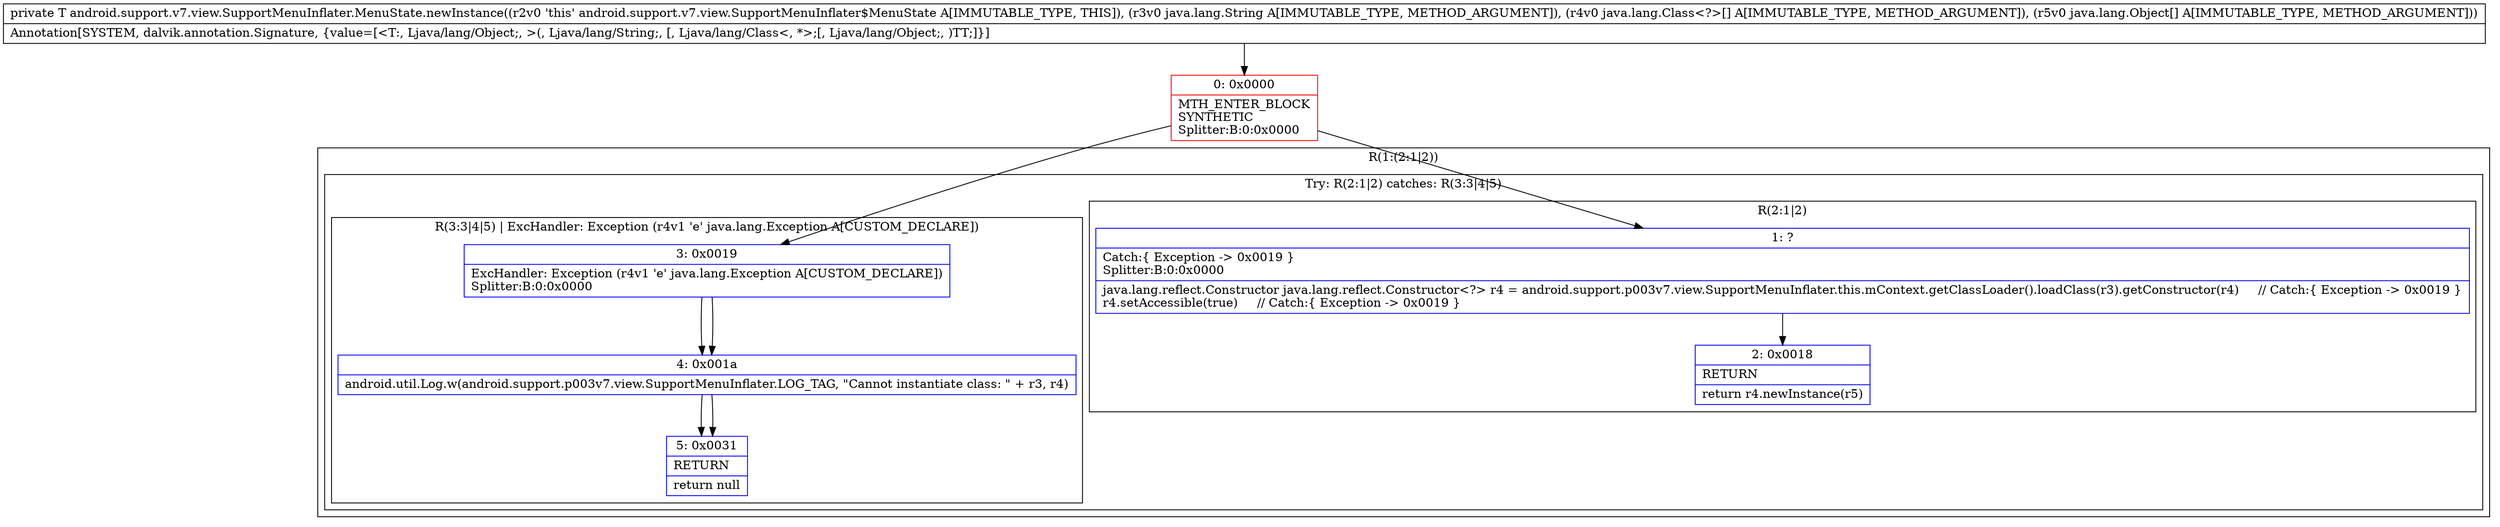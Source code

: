 digraph "CFG forandroid.support.v7.view.SupportMenuInflater.MenuState.newInstance(Ljava\/lang\/String;[Ljava\/lang\/Class;[Ljava\/lang\/Object;)Ljava\/lang\/Object;" {
subgraph cluster_Region_1844495890 {
label = "R(1:(2:1|2))";
node [shape=record,color=blue];
subgraph cluster_TryCatchRegion_1333735793 {
label = "Try: R(2:1|2) catches: R(3:3|4|5)";
node [shape=record,color=blue];
subgraph cluster_Region_1048480273 {
label = "R(2:1|2)";
node [shape=record,color=blue];
Node_1 [shape=record,label="{1\:\ ?|Catch:\{ Exception \-\> 0x0019 \}\lSplitter:B:0:0x0000\l|java.lang.reflect.Constructor java.lang.reflect.Constructor\<?\> r4 = android.support.p003v7.view.SupportMenuInflater.this.mContext.getClassLoader().loadClass(r3).getConstructor(r4)     \/\/ Catch:\{ Exception \-\> 0x0019 \}\lr4.setAccessible(true)     \/\/ Catch:\{ Exception \-\> 0x0019 \}\l}"];
Node_2 [shape=record,label="{2\:\ 0x0018|RETURN\l|return r4.newInstance(r5)\l}"];
}
subgraph cluster_Region_871927780 {
label = "R(3:3|4|5) | ExcHandler: Exception (r4v1 'e' java.lang.Exception A[CUSTOM_DECLARE])\l";
node [shape=record,color=blue];
Node_3 [shape=record,label="{3\:\ 0x0019|ExcHandler: Exception (r4v1 'e' java.lang.Exception A[CUSTOM_DECLARE])\lSplitter:B:0:0x0000\l}"];
Node_4 [shape=record,label="{4\:\ 0x001a|android.util.Log.w(android.support.p003v7.view.SupportMenuInflater.LOG_TAG, \"Cannot instantiate class: \" + r3, r4)\l}"];
Node_5 [shape=record,label="{5\:\ 0x0031|RETURN\l|return null\l}"];
}
}
}
subgraph cluster_Region_871927780 {
label = "R(3:3|4|5) | ExcHandler: Exception (r4v1 'e' java.lang.Exception A[CUSTOM_DECLARE])\l";
node [shape=record,color=blue];
Node_3 [shape=record,label="{3\:\ 0x0019|ExcHandler: Exception (r4v1 'e' java.lang.Exception A[CUSTOM_DECLARE])\lSplitter:B:0:0x0000\l}"];
Node_4 [shape=record,label="{4\:\ 0x001a|android.util.Log.w(android.support.p003v7.view.SupportMenuInflater.LOG_TAG, \"Cannot instantiate class: \" + r3, r4)\l}"];
Node_5 [shape=record,label="{5\:\ 0x0031|RETURN\l|return null\l}"];
}
Node_0 [shape=record,color=red,label="{0\:\ 0x0000|MTH_ENTER_BLOCK\lSYNTHETIC\lSplitter:B:0:0x0000\l}"];
MethodNode[shape=record,label="{private T android.support.v7.view.SupportMenuInflater.MenuState.newInstance((r2v0 'this' android.support.v7.view.SupportMenuInflater$MenuState A[IMMUTABLE_TYPE, THIS]), (r3v0 java.lang.String A[IMMUTABLE_TYPE, METHOD_ARGUMENT]), (r4v0 java.lang.Class\<?\>[] A[IMMUTABLE_TYPE, METHOD_ARGUMENT]), (r5v0 java.lang.Object[] A[IMMUTABLE_TYPE, METHOD_ARGUMENT]))  | Annotation[SYSTEM, dalvik.annotation.Signature, \{value=[\<T:, Ljava\/lang\/Object;, \>(, Ljava\/lang\/String;, [, Ljava\/lang\/Class\<, *\>;[, Ljava\/lang\/Object;, )TT;]\}]\l}"];
MethodNode -> Node_0;
Node_1 -> Node_2;
Node_3 -> Node_4;
Node_4 -> Node_5;
Node_3 -> Node_4;
Node_4 -> Node_5;
Node_0 -> Node_1;
Node_0 -> Node_3;
}

